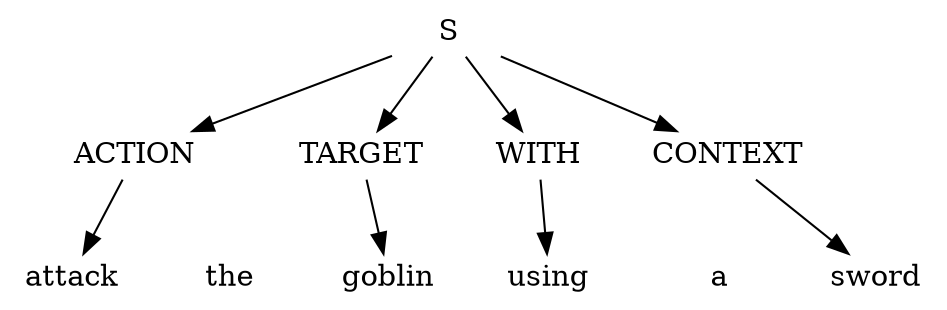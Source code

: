 digraph g {
  node [height=.1, shape="none"];
  node0[label = "S"];
  node1[label = "ACTION"];
  node4[label = "attack"];
  node5[label = "TARGET"];
  node7[label = "the"];
  node8[label = "goblin"];
  node9[label = "WITH"];
  node10[label = "using"];
  node11[label = "CONTEXT"];
  node12[label = "a"];
  node13[label = "sword"];
  "node0" -> "node5";
  "node0" -> "node1";
  "node1" -> "node4";
  "node0" -> "node11";
  "node0" -> "node9";
  "node5" -> "node7" [style=invis];
  "node5" -> "node8";
  "node9" -> "node10";
  "node11" -> "node12" [style=invis];
  "node11" -> "node13";
}
